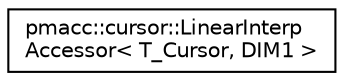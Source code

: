 digraph "Graphical Class Hierarchy"
{
 // LATEX_PDF_SIZE
  edge [fontname="Helvetica",fontsize="10",labelfontname="Helvetica",labelfontsize="10"];
  node [fontname="Helvetica",fontsize="10",shape=record];
  rankdir="LR";
  Node0 [label="pmacc::cursor::LinearInterp\lAccessor\< T_Cursor, DIM1 \>",height=0.2,width=0.4,color="black", fillcolor="white", style="filled",URL="$structpmacc_1_1cursor_1_1_linear_interp_accessor_3_01_t___cursor_00_01_d_i_m1_01_4.html",tooltip=" "];
}
